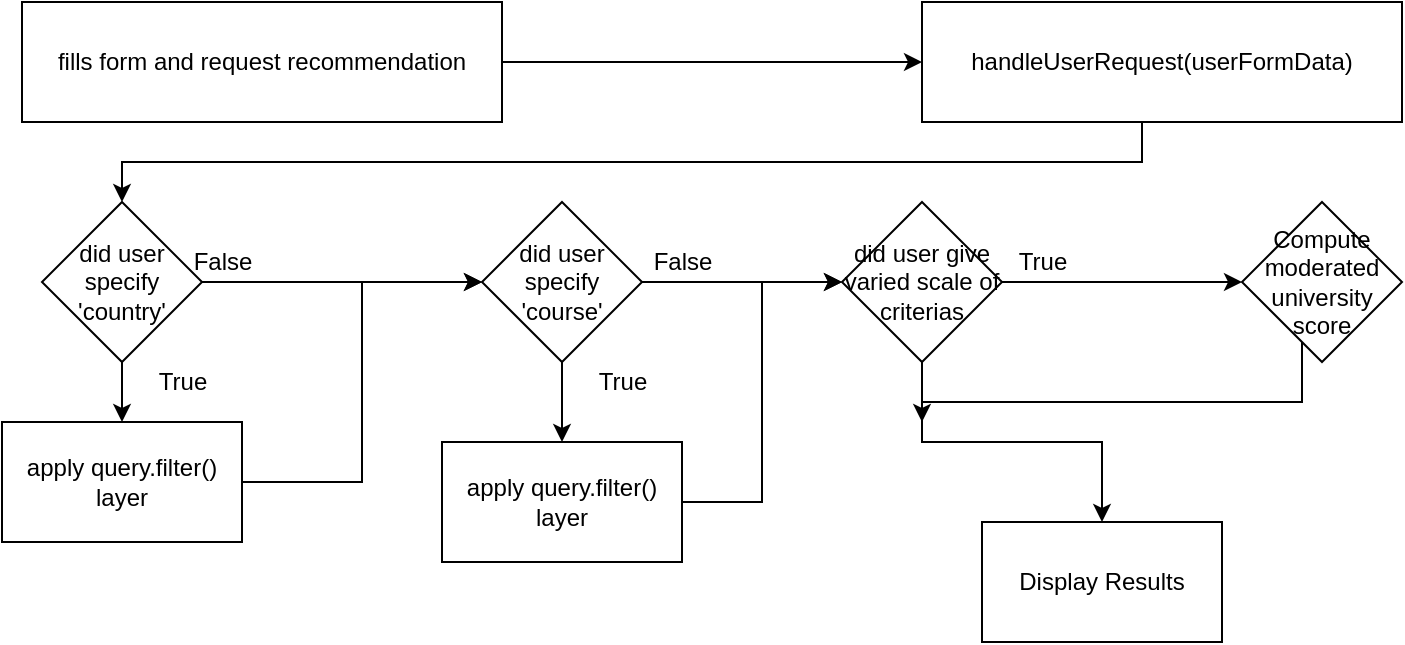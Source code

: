 <mxfile version="16.1.2" type="device"><diagram id="_CIJGMM_E3eXSg11itGK" name="Page-1"><mxGraphModel dx="942" dy="755" grid="1" gridSize="10" guides="1" tooltips="1" connect="1" arrows="1" fold="1" page="1" pageScale="1" pageWidth="850" pageHeight="1100" math="0" shadow="0"><root><mxCell id="0"/><mxCell id="1" parent="0"/><mxCell id="7_clakQtuzEb6JLy1g6p-3" style="edgeStyle=orthogonalEdgeStyle;rounded=0;orthogonalLoop=1;jettySize=auto;html=1;" edge="1" parent="1" source="7_clakQtuzEb6JLy1g6p-1" target="7_clakQtuzEb6JLy1g6p-2"><mxGeometry relative="1" as="geometry"/></mxCell><mxCell id="7_clakQtuzEb6JLy1g6p-1" value="fills form and request recommendation" style="rounded=0;whiteSpace=wrap;html=1;" vertex="1" parent="1"><mxGeometry x="70" y="140" width="240" height="60" as="geometry"/></mxCell><mxCell id="7_clakQtuzEb6JLy1g6p-5" style="edgeStyle=orthogonalEdgeStyle;rounded=0;orthogonalLoop=1;jettySize=auto;html=1;entryX=0.5;entryY=0;entryDx=0;entryDy=0;" edge="1" parent="1" source="7_clakQtuzEb6JLy1g6p-2" target="7_clakQtuzEb6JLy1g6p-6"><mxGeometry relative="1" as="geometry"><mxPoint x="240" y="260" as="targetPoint"/><Array as="points"><mxPoint x="630" y="220"/><mxPoint x="120" y="220"/></Array></mxGeometry></mxCell><mxCell id="7_clakQtuzEb6JLy1g6p-2" value="handleUserRequest(userFormData)" style="rounded=0;whiteSpace=wrap;html=1;" vertex="1" parent="1"><mxGeometry x="520" y="140" width="240" height="60" as="geometry"/></mxCell><mxCell id="7_clakQtuzEb6JLy1g6p-13" style="edgeStyle=orthogonalEdgeStyle;rounded=0;orthogonalLoop=1;jettySize=auto;html=1;entryX=0.5;entryY=0;entryDx=0;entryDy=0;" edge="1" parent="1" source="7_clakQtuzEb6JLy1g6p-6" target="7_clakQtuzEb6JLy1g6p-12"><mxGeometry relative="1" as="geometry"/></mxCell><mxCell id="7_clakQtuzEb6JLy1g6p-14" style="edgeStyle=orthogonalEdgeStyle;rounded=0;orthogonalLoop=1;jettySize=auto;html=1;entryX=0;entryY=0.5;entryDx=0;entryDy=0;" edge="1" parent="1" source="7_clakQtuzEb6JLy1g6p-6" target="7_clakQtuzEb6JLy1g6p-7"><mxGeometry relative="1" as="geometry"/></mxCell><mxCell id="7_clakQtuzEb6JLy1g6p-6" value="did user specify 'country'" style="rhombus;whiteSpace=wrap;html=1;" vertex="1" parent="1"><mxGeometry x="80" y="240" width="80" height="80" as="geometry"/></mxCell><mxCell id="7_clakQtuzEb6JLy1g6p-17" style="edgeStyle=orthogonalEdgeStyle;rounded=0;orthogonalLoop=1;jettySize=auto;html=1;entryX=0.5;entryY=0;entryDx=0;entryDy=0;" edge="1" parent="1" source="7_clakQtuzEb6JLy1g6p-7" target="7_clakQtuzEb6JLy1g6p-16"><mxGeometry relative="1" as="geometry"/></mxCell><mxCell id="7_clakQtuzEb6JLy1g6p-21" style="edgeStyle=orthogonalEdgeStyle;rounded=0;orthogonalLoop=1;jettySize=auto;html=1;entryX=0;entryY=0.5;entryDx=0;entryDy=0;" edge="1" parent="1" source="7_clakQtuzEb6JLy1g6p-7" target="7_clakQtuzEb6JLy1g6p-10"><mxGeometry relative="1" as="geometry"/></mxCell><mxCell id="7_clakQtuzEb6JLy1g6p-7" value="did user specify 'course'" style="rhombus;whiteSpace=wrap;html=1;" vertex="1" parent="1"><mxGeometry x="300" y="240" width="80" height="80" as="geometry"/></mxCell><mxCell id="7_clakQtuzEb6JLy1g6p-23" style="edgeStyle=orthogonalEdgeStyle;rounded=0;orthogonalLoop=1;jettySize=auto;html=1;entryX=0.5;entryY=0;entryDx=0;entryDy=0;" edge="1" parent="1" source="7_clakQtuzEb6JLy1g6p-10" target="7_clakQtuzEb6JLy1g6p-26"><mxGeometry relative="1" as="geometry"><mxPoint x="520" y="370" as="targetPoint"/></mxGeometry></mxCell><mxCell id="7_clakQtuzEb6JLy1g6p-25" style="edgeStyle=orthogonalEdgeStyle;rounded=0;orthogonalLoop=1;jettySize=auto;html=1;" edge="1" parent="1" source="7_clakQtuzEb6JLy1g6p-10" target="7_clakQtuzEb6JLy1g6p-24"><mxGeometry relative="1" as="geometry"/></mxCell><mxCell id="7_clakQtuzEb6JLy1g6p-10" value="did user give varied scale of criterias" style="rhombus;whiteSpace=wrap;html=1;" vertex="1" parent="1"><mxGeometry x="480" y="240" width="80" height="80" as="geometry"/></mxCell><mxCell id="7_clakQtuzEb6JLy1g6p-15" style="edgeStyle=orthogonalEdgeStyle;rounded=0;orthogonalLoop=1;jettySize=auto;html=1;entryX=0;entryY=0.5;entryDx=0;entryDy=0;" edge="1" parent="1" source="7_clakQtuzEb6JLy1g6p-12" target="7_clakQtuzEb6JLy1g6p-7"><mxGeometry relative="1" as="geometry"/></mxCell><mxCell id="7_clakQtuzEb6JLy1g6p-12" value="apply query.filter() layer" style="rounded=0;whiteSpace=wrap;html=1;" vertex="1" parent="1"><mxGeometry x="60" y="350" width="120" height="60" as="geometry"/></mxCell><mxCell id="7_clakQtuzEb6JLy1g6p-18" style="edgeStyle=orthogonalEdgeStyle;rounded=0;orthogonalLoop=1;jettySize=auto;html=1;entryX=0;entryY=0.5;entryDx=0;entryDy=0;" edge="1" parent="1" source="7_clakQtuzEb6JLy1g6p-16" target="7_clakQtuzEb6JLy1g6p-10"><mxGeometry relative="1" as="geometry"/></mxCell><mxCell id="7_clakQtuzEb6JLy1g6p-16" value="apply query.filter() layer" style="rounded=0;whiteSpace=wrap;html=1;" vertex="1" parent="1"><mxGeometry x="280" y="360" width="120" height="60" as="geometry"/></mxCell><mxCell id="7_clakQtuzEb6JLy1g6p-28" style="edgeStyle=orthogonalEdgeStyle;rounded=0;orthogonalLoop=1;jettySize=auto;html=1;" edge="1" parent="1" source="7_clakQtuzEb6JLy1g6p-24"><mxGeometry relative="1" as="geometry"><mxPoint x="520" y="350" as="targetPoint"/><Array as="points"><mxPoint x="710" y="340"/></Array></mxGeometry></mxCell><mxCell id="7_clakQtuzEb6JLy1g6p-24" value="Compute moderated university score" style="rhombus;whiteSpace=wrap;html=1;" vertex="1" parent="1"><mxGeometry x="680" y="240" width="80" height="80" as="geometry"/></mxCell><mxCell id="7_clakQtuzEb6JLy1g6p-26" value="Display Results" style="rounded=0;whiteSpace=wrap;html=1;" vertex="1" parent="1"><mxGeometry x="550" y="400" width="120" height="60" as="geometry"/></mxCell><mxCell id="7_clakQtuzEb6JLy1g6p-29" value="True" style="text;html=1;align=center;verticalAlign=middle;resizable=0;points=[];autosize=1;strokeColor=none;fillColor=none;" vertex="1" parent="1"><mxGeometry x="130" y="320" width="40" height="20" as="geometry"/></mxCell><mxCell id="7_clakQtuzEb6JLy1g6p-30" value="True" style="text;html=1;align=center;verticalAlign=middle;resizable=0;points=[];autosize=1;strokeColor=none;fillColor=none;" vertex="1" parent="1"><mxGeometry x="350" y="320" width="40" height="20" as="geometry"/></mxCell><mxCell id="7_clakQtuzEb6JLy1g6p-31" value="True" style="text;html=1;align=center;verticalAlign=middle;resizable=0;points=[];autosize=1;strokeColor=none;fillColor=none;" vertex="1" parent="1"><mxGeometry x="560" y="260" width="40" height="20" as="geometry"/></mxCell><mxCell id="7_clakQtuzEb6JLy1g6p-32" value="False" style="text;html=1;align=center;verticalAlign=middle;resizable=0;points=[];autosize=1;strokeColor=none;fillColor=none;" vertex="1" parent="1"><mxGeometry x="380" y="260" width="40" height="20" as="geometry"/></mxCell><mxCell id="7_clakQtuzEb6JLy1g6p-34" value="False" style="text;html=1;align=center;verticalAlign=middle;resizable=0;points=[];autosize=1;strokeColor=none;fillColor=none;" vertex="1" parent="1"><mxGeometry x="150" y="260" width="40" height="20" as="geometry"/></mxCell></root></mxGraphModel></diagram></mxfile>